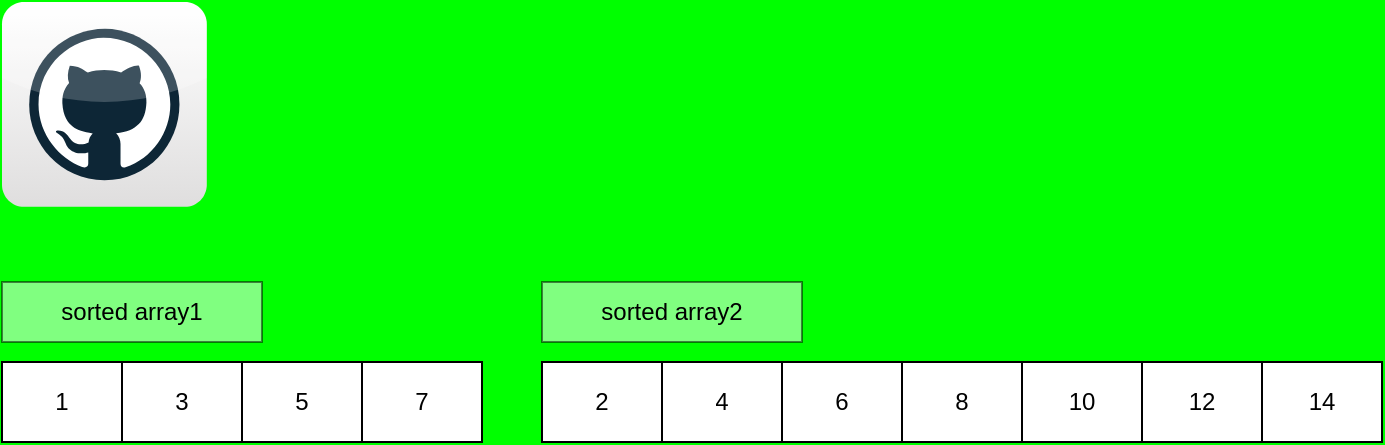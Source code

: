 <mxfile version="14.9.6" type="device"><diagram id="7M2jKR8aXcSr0laGSjli" name="第 1 页"><mxGraphModel dx="2373" dy="645" grid="1" gridSize="10" guides="1" tooltips="1" connect="1" arrows="1" fold="1" page="1" pageScale="1" pageWidth="827" pageHeight="1169" background="#00FF00" math="0" shadow="0"><root><mxCell id="0"/><mxCell id="1" parent="0"/><mxCell id="Lcgaz80yvaW2tSVFjeu8-1" value="" style="dashed=0;outlineConnect=0;html=1;align=center;labelPosition=center;verticalLabelPosition=bottom;verticalAlign=top;shape=mxgraph.webicons.github;gradientColor=#DFDEDE" parent="1" vertex="1"><mxGeometry x="-1470" y="60" width="102.4" height="102.4" as="geometry"/></mxCell><mxCell id="Lcgaz80yvaW2tSVFjeu8-69" value="" style="shape=table;startSize=0;container=1;collapsible=0;childLayout=tableLayout;" parent="1" vertex="1"><mxGeometry x="-1470" y="240" width="240" height="40" as="geometry"/></mxCell><mxCell id="Lcgaz80yvaW2tSVFjeu8-70" value="" style="shape=partialRectangle;collapsible=0;dropTarget=0;pointerEvents=0;fillColor=none;top=0;left=0;bottom=0;right=0;points=[[0,0.5],[1,0.5]];portConstraint=eastwest;" parent="Lcgaz80yvaW2tSVFjeu8-69" vertex="1"><mxGeometry width="240" height="40" as="geometry"/></mxCell><mxCell id="Lcgaz80yvaW2tSVFjeu8-71" value="1" style="shape=partialRectangle;html=1;whiteSpace=wrap;connectable=0;overflow=hidden;fillColor=none;top=0;left=0;bottom=0;right=0;pointerEvents=1;" parent="Lcgaz80yvaW2tSVFjeu8-70" vertex="1"><mxGeometry width="60" height="40" as="geometry"/></mxCell><mxCell id="Lcgaz80yvaW2tSVFjeu8-72" value="3" style="shape=partialRectangle;html=1;whiteSpace=wrap;connectable=0;overflow=hidden;fillColor=none;top=0;left=0;bottom=0;right=0;pointerEvents=1;" parent="Lcgaz80yvaW2tSVFjeu8-70" vertex="1"><mxGeometry x="60" width="60" height="40" as="geometry"/></mxCell><mxCell id="Lcgaz80yvaW2tSVFjeu8-73" value="5" style="shape=partialRectangle;html=1;whiteSpace=wrap;connectable=0;overflow=hidden;fillColor=none;top=0;left=0;bottom=0;right=0;pointerEvents=1;" parent="Lcgaz80yvaW2tSVFjeu8-70" vertex="1"><mxGeometry x="120" width="60" height="40" as="geometry"/></mxCell><mxCell id="Lcgaz80yvaW2tSVFjeu8-74" value="7" style="shape=partialRectangle;html=1;whiteSpace=wrap;connectable=0;overflow=hidden;fillColor=none;top=0;left=0;bottom=0;right=0;pointerEvents=1;" parent="Lcgaz80yvaW2tSVFjeu8-70" vertex="1"><mxGeometry x="180" width="60" height="40" as="geometry"/></mxCell><mxCell id="Lcgaz80yvaW2tSVFjeu8-78" value="" style="shape=table;startSize=0;container=1;collapsible=0;childLayout=tableLayout;" parent="1" vertex="1"><mxGeometry x="-1200" y="240" width="420" height="40" as="geometry"/></mxCell><mxCell id="Lcgaz80yvaW2tSVFjeu8-79" value="" style="shape=partialRectangle;collapsible=0;dropTarget=0;pointerEvents=0;fillColor=none;top=0;left=0;bottom=0;right=0;points=[[0,0.5],[1,0.5]];portConstraint=eastwest;" parent="Lcgaz80yvaW2tSVFjeu8-78" vertex="1"><mxGeometry width="420" height="40" as="geometry"/></mxCell><mxCell id="Lcgaz80yvaW2tSVFjeu8-80" value="2" style="shape=partialRectangle;html=1;whiteSpace=wrap;connectable=0;overflow=hidden;fillColor=none;top=0;left=0;bottom=0;right=0;pointerEvents=1;" parent="Lcgaz80yvaW2tSVFjeu8-79" vertex="1"><mxGeometry width="60" height="40" as="geometry"/></mxCell><mxCell id="Lcgaz80yvaW2tSVFjeu8-81" value="4" style="shape=partialRectangle;html=1;whiteSpace=wrap;connectable=0;overflow=hidden;fillColor=none;top=0;left=0;bottom=0;right=0;pointerEvents=1;" parent="Lcgaz80yvaW2tSVFjeu8-79" vertex="1"><mxGeometry x="60" width="60" height="40" as="geometry"/></mxCell><mxCell id="Lcgaz80yvaW2tSVFjeu8-82" value="6" style="shape=partialRectangle;html=1;whiteSpace=wrap;connectable=0;overflow=hidden;fillColor=none;top=0;left=0;bottom=0;right=0;pointerEvents=1;" parent="Lcgaz80yvaW2tSVFjeu8-79" vertex="1"><mxGeometry x="120" width="60" height="40" as="geometry"/></mxCell><mxCell id="Lcgaz80yvaW2tSVFjeu8-83" value="8" style="shape=partialRectangle;html=1;whiteSpace=wrap;connectable=0;overflow=hidden;fillColor=none;top=0;left=0;bottom=0;right=0;pointerEvents=1;" parent="Lcgaz80yvaW2tSVFjeu8-79" vertex="1"><mxGeometry x="180" width="60" height="40" as="geometry"/></mxCell><mxCell id="Lcgaz80yvaW2tSVFjeu8-84" value="10" style="shape=partialRectangle;html=1;whiteSpace=wrap;connectable=0;overflow=hidden;fillColor=none;top=0;left=0;bottom=0;right=0;pointerEvents=1;" parent="Lcgaz80yvaW2tSVFjeu8-79" vertex="1"><mxGeometry x="240" width="60" height="40" as="geometry"/></mxCell><mxCell id="Lcgaz80yvaW2tSVFjeu8-85" value="12" style="shape=partialRectangle;html=1;whiteSpace=wrap;connectable=0;overflow=hidden;fillColor=none;top=0;left=0;bottom=0;right=0;pointerEvents=1;" parent="Lcgaz80yvaW2tSVFjeu8-79" vertex="1"><mxGeometry x="300" width="60" height="40" as="geometry"/></mxCell><mxCell id="Lcgaz80yvaW2tSVFjeu8-86" value="14" style="shape=partialRectangle;html=1;whiteSpace=wrap;connectable=0;overflow=hidden;fillColor=none;top=0;left=0;bottom=0;right=0;pointerEvents=1;" parent="Lcgaz80yvaW2tSVFjeu8-79" vertex="1"><mxGeometry x="360" width="60" height="40" as="geometry"/></mxCell><mxCell id="Lcgaz80yvaW2tSVFjeu8-87" value="sorted array1" style="whiteSpace=wrap;html=1;strokeWidth=1;opacity=50;" parent="1" vertex="1"><mxGeometry x="-1470" y="200" width="130" height="30" as="geometry"/></mxCell><mxCell id="Lcgaz80yvaW2tSVFjeu8-88" value="sorted array2" style="whiteSpace=wrap;html=1;strokeWidth=1;opacity=50;" parent="1" vertex="1"><mxGeometry x="-1200" y="200" width="130" height="30" as="geometry"/></mxCell></root></mxGraphModel></diagram></mxfile>